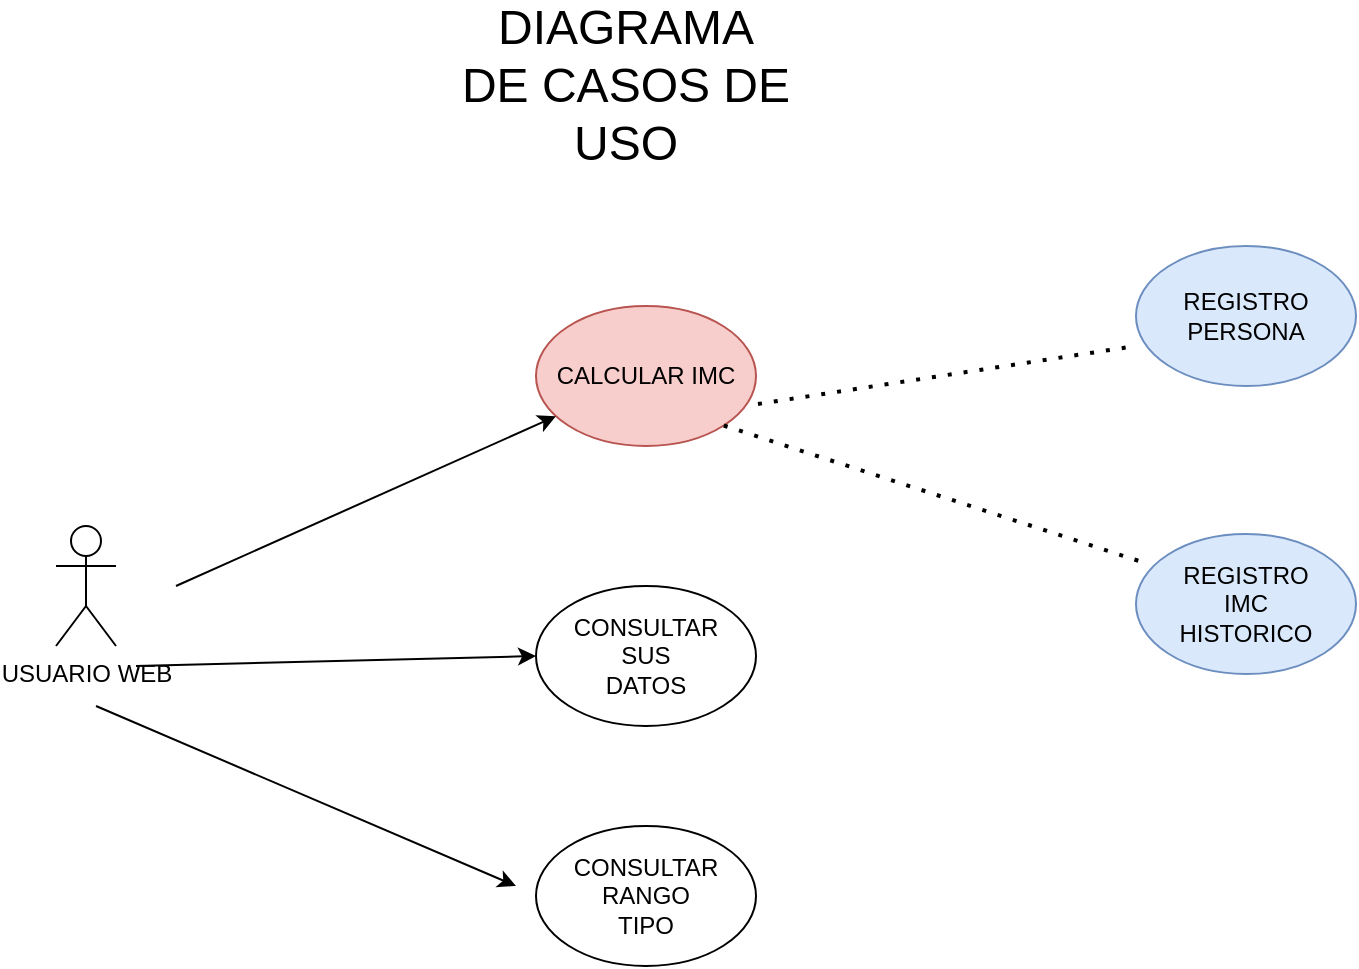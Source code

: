 <mxfile version="14.6.13" type="device"><diagram id="lBnmsKz8ayyWToGA6dG0" name="Página-1"><mxGraphModel dx="1086" dy="806" grid="1" gridSize="10" guides="1" tooltips="1" connect="1" arrows="1" fold="1" page="1" pageScale="1" pageWidth="1169" pageHeight="827" math="0" shadow="0"><root><mxCell id="0"/><mxCell id="1" parent="0"/><mxCell id="kieCmpSjKUpsGZYqqTyD-1" value="USUARIO WEB" style="shape=umlActor;verticalLabelPosition=bottom;verticalAlign=top;html=1;outlineConnect=0;" vertex="1" parent="1"><mxGeometry x="250" y="340" width="30" height="60" as="geometry"/></mxCell><mxCell id="kieCmpSjKUpsGZYqqTyD-2" value="&lt;font style=&quot;font-size: 24px&quot;&gt;DIAGRAMA&lt;br&gt;DE CASOS DE USO&lt;/font&gt;" style="text;html=1;strokeColor=none;fillColor=none;align=center;verticalAlign=middle;whiteSpace=wrap;rounded=0;" vertex="1" parent="1"><mxGeometry x="440" y="110" width="190" height="20" as="geometry"/></mxCell><mxCell id="kieCmpSjKUpsGZYqqTyD-3" value="CALCULAR IMC" style="ellipse;whiteSpace=wrap;html=1;fillColor=#f8cecc;strokeColor=#b85450;" vertex="1" parent="1"><mxGeometry x="490" y="230" width="110" height="70" as="geometry"/></mxCell><mxCell id="kieCmpSjKUpsGZYqqTyD-4" value="REGISTRO&lt;br&gt;PERSONA" style="ellipse;whiteSpace=wrap;html=1;fillColor=#dae8fc;strokeColor=#6c8ebf;" vertex="1" parent="1"><mxGeometry x="790" y="200" width="110" height="70" as="geometry"/></mxCell><mxCell id="kieCmpSjKUpsGZYqqTyD-5" value="" style="endArrow=classic;html=1;" edge="1" parent="1" target="kieCmpSjKUpsGZYqqTyD-3"><mxGeometry width="50" height="50" relative="1" as="geometry"><mxPoint x="310" y="370" as="sourcePoint"/><mxPoint x="580" y="330" as="targetPoint"/></mxGeometry></mxCell><mxCell id="kieCmpSjKUpsGZYqqTyD-6" value="REGISTRO&lt;br&gt;IMC&lt;br&gt;HISTORICO" style="ellipse;whiteSpace=wrap;html=1;fillColor=#dae8fc;strokeColor=#6c8ebf;" vertex="1" parent="1"><mxGeometry x="790" y="344" width="110" height="70" as="geometry"/></mxCell><mxCell id="kieCmpSjKUpsGZYqqTyD-7" value="CONSULTAR&lt;br&gt;SUS&lt;br&gt;DATOS" style="ellipse;whiteSpace=wrap;html=1;" vertex="1" parent="1"><mxGeometry x="490" y="370" width="110" height="70" as="geometry"/></mxCell><mxCell id="kieCmpSjKUpsGZYqqTyD-8" value="CONSULTAR&lt;br&gt;RANGO&lt;br&gt;TIPO" style="ellipse;whiteSpace=wrap;html=1;" vertex="1" parent="1"><mxGeometry x="490" y="490" width="110" height="70" as="geometry"/></mxCell><mxCell id="kieCmpSjKUpsGZYqqTyD-9" value="" style="endArrow=classic;html=1;entryX=0;entryY=0.5;entryDx=0;entryDy=0;" edge="1" parent="1" target="kieCmpSjKUpsGZYqqTyD-7"><mxGeometry width="50" height="50" relative="1" as="geometry"><mxPoint x="290" y="410" as="sourcePoint"/><mxPoint x="580" y="300" as="targetPoint"/></mxGeometry></mxCell><mxCell id="kieCmpSjKUpsGZYqqTyD-10" value="" style="endArrow=classic;html=1;" edge="1" parent="1"><mxGeometry width="50" height="50" relative="1" as="geometry"><mxPoint x="270" y="430" as="sourcePoint"/><mxPoint x="480" y="520" as="targetPoint"/></mxGeometry></mxCell><mxCell id="kieCmpSjKUpsGZYqqTyD-11" value="" style="endArrow=none;dashed=1;html=1;dashPattern=1 3;strokeWidth=2;entryX=0;entryY=0.714;entryDx=0;entryDy=0;entryPerimeter=0;exitX=1.009;exitY=0.7;exitDx=0;exitDy=0;exitPerimeter=0;" edge="1" parent="1" source="kieCmpSjKUpsGZYqqTyD-3" target="kieCmpSjKUpsGZYqqTyD-4"><mxGeometry width="50" height="50" relative="1" as="geometry"><mxPoint x="530" y="350" as="sourcePoint"/><mxPoint x="580" y="300" as="targetPoint"/></mxGeometry></mxCell><mxCell id="kieCmpSjKUpsGZYqqTyD-12" value="" style="endArrow=none;dashed=1;html=1;dashPattern=1 3;strokeWidth=2;entryX=0.055;entryY=0.214;entryDx=0;entryDy=0;entryPerimeter=0;exitX=1;exitY=1;exitDx=0;exitDy=0;" edge="1" parent="1" source="kieCmpSjKUpsGZYqqTyD-3" target="kieCmpSjKUpsGZYqqTyD-6"><mxGeometry width="50" height="50" relative="1" as="geometry"><mxPoint x="610.99" y="359.02" as="sourcePoint"/><mxPoint x="800" y="330" as="targetPoint"/></mxGeometry></mxCell></root></mxGraphModel></diagram></mxfile>